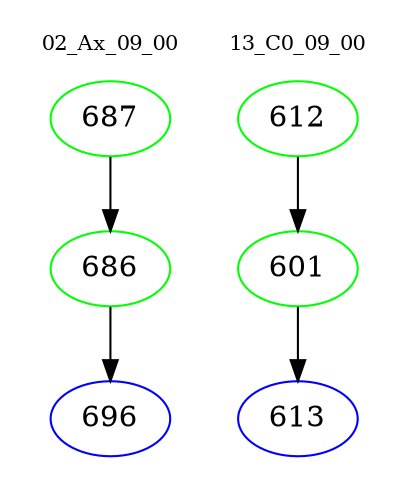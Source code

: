 digraph{
subgraph cluster_0 {
color = white
label = "02_Ax_09_00";
fontsize=10;
T0_687 [label="687", color="green"]
T0_687 -> T0_686 [color="black"]
T0_686 [label="686", color="green"]
T0_686 -> T0_696 [color="black"]
T0_696 [label="696", color="blue"]
}
subgraph cluster_1 {
color = white
label = "13_C0_09_00";
fontsize=10;
T1_612 [label="612", color="green"]
T1_612 -> T1_601 [color="black"]
T1_601 [label="601", color="green"]
T1_601 -> T1_613 [color="black"]
T1_613 [label="613", color="blue"]
}
}
